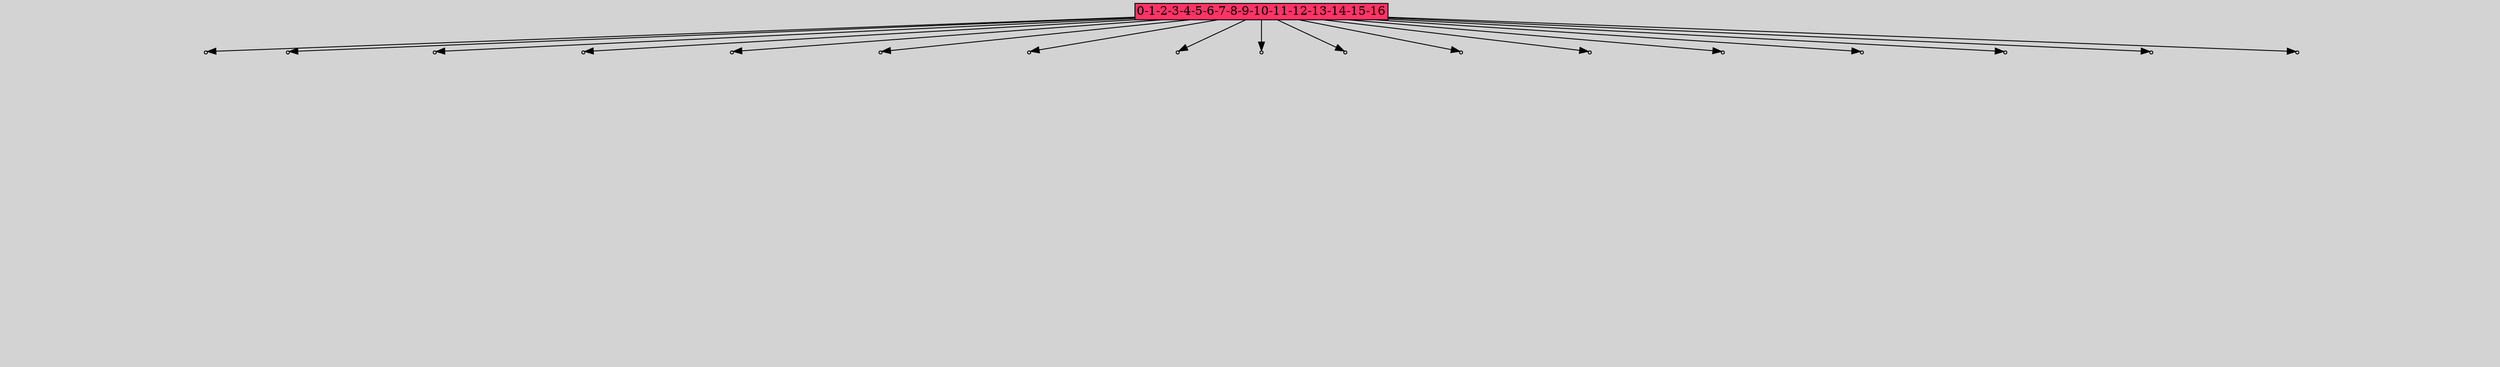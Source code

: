 // File exported with GEGELATI v1.4.0
// On the 2025-07-13 14:37:33
// With the File::TPGGraphDotExporter
digraph{
	graph[pad = "0.212, 0.055" bgcolor = lightgray]
	node[shape=circle style = filled label = ""]
		A1607518 [fillcolor="#ff3366" shape=box margin=0.03 width=0 height=0 label="0-1-2-3-4-5-6-7-8-9-10-11-12-13-14-15-16"]
		P11278253 [fillcolor="#cccccc" shape=point label="1"] //
		I11278253 [shape=box style=invis label="12|0&1|170#1|364&#92;n"] //-0.240322|0.835817|
		P11278253 -> I11278253[style=invis]
		A1607518 -> P11278253
		P11278254 [fillcolor="#cccccc" shape=point label="1"] //
		I11278254 [shape=box style=invis label="5|2&1|155#1|64&#92;n0|5&0|50#1|155&#92;n18|1&0|77#0|256&#92;n17|0&0|9#1|240&#92;n0|0&0|224#1|330&#92;n8|0&0|224#0|150&#92;n"] //0.847379|-0.926051|0.507203|0.910066|0.340378|-0.840690|-0.243579|-0.865477|0.348583|0.029604|0.116655|0.982634|
		P11278254 -> I11278254[style=invis]
		A1607518 -> P11278254
		P11278255 [fillcolor="#cccccc" shape=point label="1"] //
		I11278255 [shape=box style=invis label="3|4&1|284#1|331&#92;n4|4&0|100#1|217&#92;n10|0&0|244#1|277&#92;n"] //-0.519754|0.655624|0.055853|0.139086|-0.642012|-0.683963|
		P11278255 -> I11278255[style=invis]
		A1607518 -> P11278255
		P11278256 [fillcolor="#cccccc" shape=point label="1"] //
		I11278256 [shape=box style=invis label="16|0&1|153#1|362&#92;n16|0&0|344#1|48&#92;n"] //-0.258195|-0.983210|0.494118|0.157017|
		P11278256 -> I11278256[style=invis]
		A1607518 -> P11278256
		P11278257 [fillcolor="#cccccc" shape=point label="1"] //
		I11278257 [shape=box style=invis label="16|0&1|254#1|158&#92;n"] //-1.723635|0.390934|
		P11278257 -> I11278257[style=invis]
		A1607518 -> P11278257
		P11278258 [fillcolor="#cccccc" shape=point label="1"] //
		I11278258 [shape=box style=invis label="10|0&1|106#1|125&#92;n0|0&0|360#1|148&#92;n"] //-0.316725|-0.657289|0.828285|-0.857236|
		P11278258 -> I11278258[style=invis]
		A1607518 -> P11278258
		P11278259 [fillcolor="#cccccc" shape=point label="1"] //
		I11278259 [shape=box style=invis label="9|6&1|183#0|261&#92;n18|7&0|118#0|230&#92;n2|3&1|241#0|351&#92;n0|3&1|152#0|235&#92;n17|6&0|179#1|36&#92;n8|0&0|78#0|301&#92;n"] //0.708292|0.126405|-0.992342|0.698455|-0.331778|0.009164|-0.721465|-0.750177|-0.255563|0.599895|-0.963590|-0.379609|
		P11278259 -> I11278259[style=invis]
		A1607518 -> P11278259
		P11278260 [fillcolor="#cccccc" shape=point label="1"] //
		I11278260 [shape=box style=invis label="12|5&1|164#1|136&#92;n2|3&1|241#0|341&#92;n9|4&0|243#1|185&#92;n4|0&0|117#0|36&#92;n12|0&0|184#0|205&#92;n"] //0.925252|-0.957002|-0.959977|-0.233521|-0.094049|0.192444|0.788698|-0.808166|-0.119369|0.942514|
		P11278260 -> I11278260[style=invis]
		A1607518 -> P11278260
		P11278261 [fillcolor="#cccccc" shape=point label="1"] //
		I11278261 [shape=box style=invis label="7|6&1|311#0|254&#92;n9|7&1|258#0|175&#92;n14|3&0|182#1|45&#92;n1|7&0|183#1|208&#92;n11|1&0|347#0|367&#92;n3|2&1|8#1|75&#92;n1|0&1|213#0|34&#92;n11|3&0|321#0|344&#92;n4|0&1|212#0|123&#92;n"] //-0.919094|0.295734|0.174129|-0.202068|0.239491|0.450861|0.758463|0.569335|0.741490|-0.011043|-0.957765|0.576876|0.215783|-0.819434|0.464735|-0.020168|0.014821|0.663219|
		P11278261 -> I11278261[style=invis]
		A1607518 -> P11278261
		P11278262 [fillcolor="#cccccc" shape=point label="1"] //
		I11278262 [shape=box style=invis label="14|0&1|286#1|138&#92;n12|7&0|288#1|64&#92;n8|0&0|47#0|93&#92;n"] //0.426653|0.082639|-0.125207|-2.155752|-0.031835|-0.135857|
		P11278262 -> I11278262[style=invis]
		A1607518 -> P11278262
		P11278263 [fillcolor="#cccccc" shape=point label="1"] //
		I11278263 [shape=box style=invis label="17|3&1|199#1|202&#92;n7|0&0|251#1|187&#92;n"] //-0.870664|-0.897699|0.677125|-0.551705|
		P11278263 -> I11278263[style=invis]
		A1607518 -> P11278263
		P11278264 [fillcolor="#cccccc" shape=point label="1"] //
		I11278264 [shape=box style=invis label="4|0&0|87#1|221&#92;n"] //-0.619446|-0.222743|
		P11278264 -> I11278264[style=invis]
		A1607518 -> P11278264
		P11278265 [fillcolor="#cccccc" shape=point label="1"] //
		I11278265 [shape=box style=invis label="11|0&1|93#1|210&#92;n"] //0.995213|0.290879|
		P11278265 -> I11278265[style=invis]
		A1607518 -> P11278265
		P11278266 [fillcolor="#cccccc" shape=point label="1"] //
		I11278266 [shape=box style=invis label="9|1&1|120#1|256&#92;n14|6&1|303#0|73&#92;n11|2&0|110#1|153&#92;n11|3&1|313#0|146&#92;n16|1&0|347#0|59&#92;n8|3&0|305#0|263&#92;n11|4&1|5#0|82&#92;n8|0&0|372#1|237&#92;n3|7&1|135#0|219&#92;n12|3&0|135#0|208&#92;n5|6&1|217#1|357&#92;n1|0&1|364#0|374&#92;n2|1&0|219#0|32&#92;n15|3&1|265#1|179&#92;n9|2&1|320#1|219&#92;n3|3&0|329#0|3&#92;n18|0&0|210#0|58&#92;n11|5&0|184#1|318&#92;n11|4&0|147#0|5&#92;n8|5&0|276#1|102&#92;n13|0&0|45#1|59&#92;n"] //-0.199962|-0.170689|1.927978|0.631001|0.141493|-0.000447|0.846518|-0.594327|0.526903|0.934577|0.008288|0.840448|-0.381166|0.325956|-0.752045|-0.491165|-0.006310|-0.240506|0.313874|-0.689883|-0.905057|-0.941037|0.612351|-0.725910|0.453088|0.948810|-0.598008|0.264778|-0.331172|-0.260866|-0.734261|0.530506|0.851432|0.754816|-0.886790|-0.670411|-0.996000|-0.100461|0.917789|-0.461382|-0.551041|0.906278|
		P11278266 -> I11278266[style=invis]
		A1607518 -> P11278266
		P11278267 [fillcolor="#cccccc" shape=point label="1"] //
		I11278267 [shape=box style=invis label="0|0&1|25#1|370&#92;n15|0&0|120#0|338&#92;n"] //-0.078462|0.269433|0.422287|-0.988059|
		P11278267 -> I11278267[style=invis]
		A1607518 -> P11278267
		P11278268 [fillcolor="#cccccc" shape=point label="1"] //
		I11278268 [shape=box style=invis label="15|6&1|275#0|219&#92;n6|0&0|78#1|266&#92;n1|0&0|128#1|24&#92;n"] //-0.011261|0.622796|0.128036|0.332709|-0.974980|0.294327|
		P11278268 -> I11278268[style=invis]
		A1607518 -> P11278268
		P11278269 [fillcolor="#cccccc" shape=point label="1"] //
		I11278269 [shape=box style=invis label="6|0&1|366#1|269&#92;n"] //-0.694175|0.179448|
		P11278269 -> I11278269[style=invis]
		A1607518 -> P11278269
}
